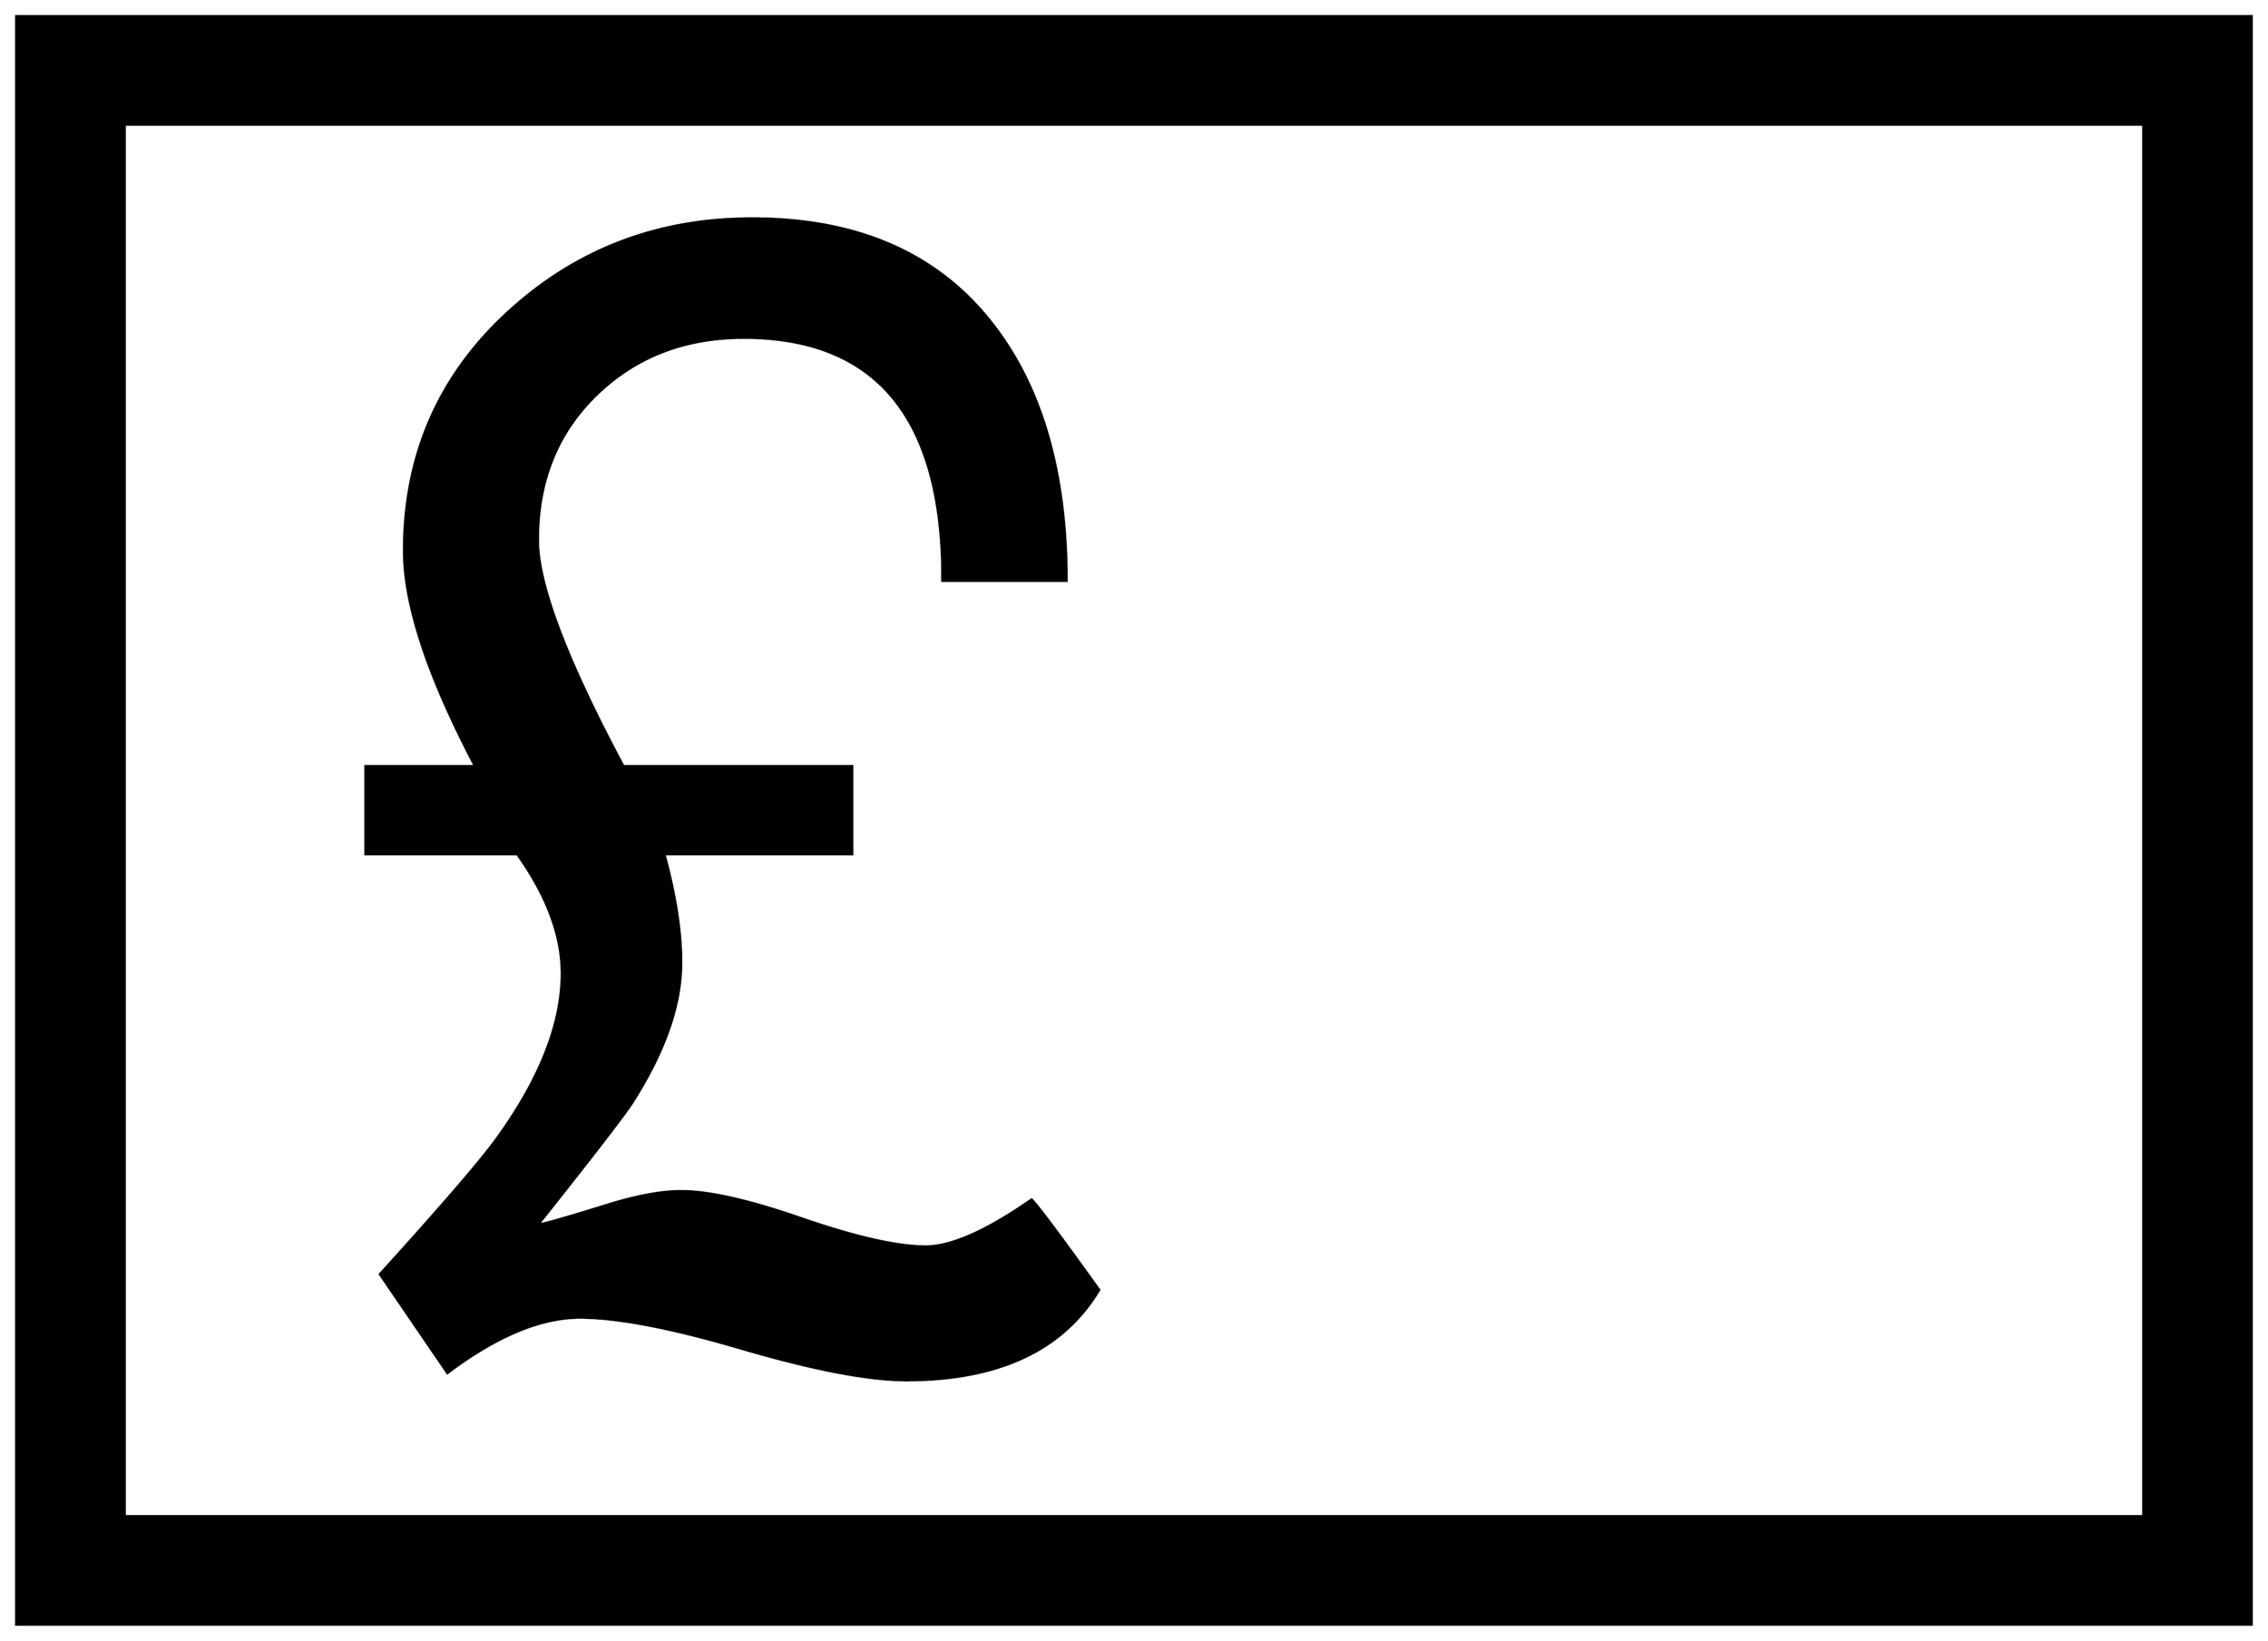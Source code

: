 


\begin{tikzpicture}[y=0.80pt, x=0.80pt, yscale=-1.0, xscale=1.0, inner sep=0pt, outer sep=0pt]
\begin{scope}[shift={(100.0,1792.0)},nonzero rule]
  \path[draw=.,fill=.,line width=1.600pt] (1952.0,0.0) --
    (96.0,0.0) -- (96.0,-1336.0) -- (1952.0,-1336.0) --
    (1952.0,0.0) -- cycle(1862.0,-90.0) -- (1862.0,-1246.0) --
    (186.0,-1246.0) -- (186.0,-90.0) -- (1862.0,-90.0) --
    cycle(995.0,-278.0) .. controls (965.0,-228.0) and
    (911.667,-203.0) .. (835.0,-203.0) .. controls (803.667,-203.0)
    and (758.333,-211.667) .. (699.0,-229.0) .. controls
    (640.333,-246.333) and (595.333,-255.0) .. (564.0,-255.0) ..
    controls (531.333,-255.0) and (494.667,-239.667) .. (454.0,-209.0)
    -- (398.0,-291.0) .. controls (450.0,-348.333) and
    (482.667,-386.333) .. (496.0,-405.0) .. controls (531.333,-454.333)
    and (549.0,-499.667) .. (549.0,-541.0) .. controls
    (549.0,-572.333) and (536.667,-605.333) .. (512.0,-640.0) --
    (386.0,-640.0) -- (386.0,-713.0) -- (477.0,-713.0) ..
    controls (437.667,-787.667) and (418.0,-847.333) .. (418.0,-892.0)
    .. controls (418.0,-970.667) and (446.333,-1036.333) ..
    (503.0,-1089.0) .. controls (559.667,-1141.667) and
    (627.667,-1168.0) .. (707.0,-1168.0) .. controls
    (794.333,-1168.0) and (860.667,-1139.0) .. (906.0,-1081.0) ..
    controls (947.333,-1028.333) and (968.0,-957.0) ..
    (968.0,-867.0) -- (865.0,-867.0) .. controls (865.667,-1001.667)
    and (810.667,-1069.0) .. (700.0,-1069.0) .. controls
    (650.667,-1069.0) and (609.667,-1053.0) .. (577.0,-1021.0) ..
    controls (545.0,-989.667) and (529.0,-949.667) .. (529.0,-901.0)
    .. controls (529.0,-864.333) and (552.667,-801.667) ..
    (600.0,-713.0) -- (790.0,-713.0) -- (790.0,-640.0) --
    (634.0,-640.0) .. controls (643.333,-606.0) and (648.0,-576.0)
    .. (648.0,-550.0) .. controls (648.0,-514.667) and
    (634.333,-475.667) .. (607.0,-433.0) .. controls (599.0,-421.0)
    and (573.0,-387.333) .. (529.0,-332.0) .. controls
    (536.333,-333.333) and (556.0,-339.0) .. (588.0,-349.0) ..
    controls (612.0,-356.333) and (632.0,-360.0) .. (648.0,-360.0)
    .. controls (671.333,-360.0) and (705.0,-352.333) ..
    (749.0,-337.0) .. controls (793.667,-321.667) and (827.667,-314.0)
    .. (851.0,-314.0) .. controls (872.333,-314.0) and
    (901.667,-327.0) .. (939.0,-353.0) .. controls (944.333,-347.667)
    and (963.0,-322.667) .. (995.0,-278.0) -- cycle;
\end{scope}

\end{tikzpicture}

